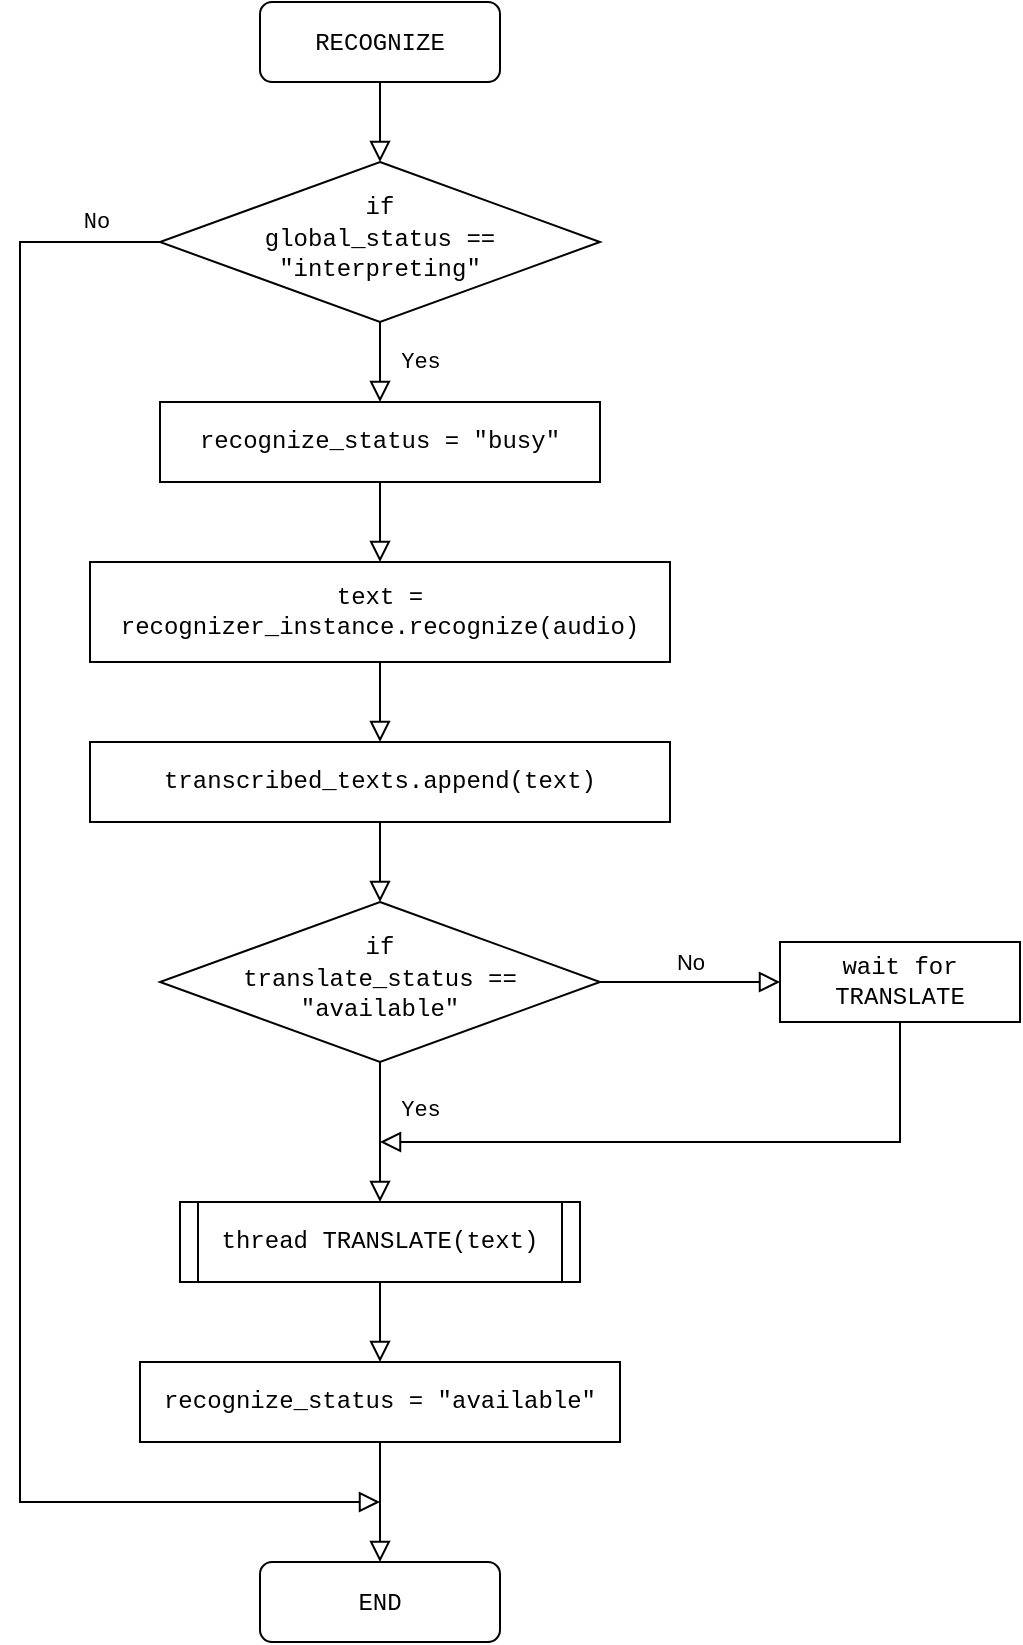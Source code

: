 <mxfile version="20.3.0" type="device"><diagram id="C5RBs43oDa-KdzZeNtuy" name="Page-1"><mxGraphModel dx="1356" dy="878" grid="1" gridSize="10" guides="1" tooltips="1" connect="1" arrows="1" fold="1" page="1" pageScale="1" pageWidth="827" pageHeight="1169" math="0" shadow="0"><root><mxCell id="WIyWlLk6GJQsqaUBKTNV-0"/><mxCell id="WIyWlLk6GJQsqaUBKTNV-1" parent="WIyWlLk6GJQsqaUBKTNV-0"/><mxCell id="ikbA61GNOhEXFyAfqwjC-5" value="" style="edgeStyle=orthogonalEdgeStyle;rounded=0;jumpSize=6;orthogonalLoop=1;jettySize=auto;html=1;labelBackgroundColor=default;strokeColor=default;strokeWidth=1;fontFamily=Courier New;endArrow=block;endFill=0;endSize=8;" parent="WIyWlLk6GJQsqaUBKTNV-1" source="WIyWlLk6GJQsqaUBKTNV-3" target="WIyWlLk6GJQsqaUBKTNV-6" edge="1"><mxGeometry relative="1" as="geometry"/></mxCell><mxCell id="WIyWlLk6GJQsqaUBKTNV-3" value="&lt;font face=&quot;Courier New&quot;&gt;RECOGNIZE&lt;/font&gt;" style="rounded=1;whiteSpace=wrap;html=1;fontSize=12;glass=0;strokeWidth=1;shadow=0;" parent="WIyWlLk6GJQsqaUBKTNV-1" vertex="1"><mxGeometry x="260" y="80" width="120" height="40" as="geometry"/></mxCell><mxCell id="WIyWlLk6GJQsqaUBKTNV-5" value="No" style="edgeStyle=orthogonalEdgeStyle;rounded=0;html=1;jettySize=auto;orthogonalLoop=1;fontSize=11;endArrow=block;endFill=0;endSize=8;strokeWidth=1;shadow=0;labelBackgroundColor=none;fontFamily=Courier New;" parent="WIyWlLk6GJQsqaUBKTNV-1" source="WIyWlLk6GJQsqaUBKTNV-6" edge="1"><mxGeometry x="-0.926" y="-10" relative="1" as="geometry"><mxPoint as="offset"/><mxPoint x="320" y="830" as="targetPoint"/><Array as="points"><mxPoint x="140" y="200"/><mxPoint x="140" y="830"/></Array></mxGeometry></mxCell><mxCell id="WIyWlLk6GJQsqaUBKTNV-6" value="&lt;font face=&quot;Courier New&quot;&gt;if &lt;br&gt;global_status == &quot;interpreting&quot;&lt;/font&gt;" style="rhombus;whiteSpace=wrap;html=1;shadow=0;fontFamily=Helvetica;fontSize=12;align=center;strokeWidth=1;spacing=6;spacingTop=-4;" parent="WIyWlLk6GJQsqaUBKTNV-1" vertex="1"><mxGeometry x="210" y="160" width="220" height="80" as="geometry"/></mxCell><mxCell id="WIyWlLk6GJQsqaUBKTNV-8" value="&lt;font face=&quot;Courier New&quot;&gt;Yes&lt;/font&gt;" style="rounded=0;html=1;jettySize=auto;orthogonalLoop=1;fontSize=11;endArrow=block;endFill=0;endSize=8;strokeWidth=1;shadow=0;labelBackgroundColor=none;edgeStyle=orthogonalEdgeStyle;entryX=0.5;entryY=0;entryDx=0;entryDy=0;" parent="WIyWlLk6GJQsqaUBKTNV-1" source="WIyWlLk6GJQsqaUBKTNV-10" edge="1"><mxGeometry x="-0.334" y="20" relative="1" as="geometry"><mxPoint as="offset"/><mxPoint x="320" y="680" as="targetPoint"/></mxGeometry></mxCell><mxCell id="WIyWlLk6GJQsqaUBKTNV-9" value="No" style="edgeStyle=orthogonalEdgeStyle;rounded=0;html=1;jettySize=auto;orthogonalLoop=1;fontSize=11;endArrow=block;endFill=0;endSize=8;strokeWidth=1;shadow=0;labelBackgroundColor=none;entryX=0;entryY=0.5;entryDx=0;entryDy=0;" parent="WIyWlLk6GJQsqaUBKTNV-1" source="WIyWlLk6GJQsqaUBKTNV-10" target="ikbA61GNOhEXFyAfqwjC-16" edge="1"><mxGeometry y="10" relative="1" as="geometry"><mxPoint as="offset"/><mxPoint x="520" y="600" as="targetPoint"/></mxGeometry></mxCell><mxCell id="WIyWlLk6GJQsqaUBKTNV-10" value="&lt;font face=&quot;Courier New&quot;&gt;if &lt;br&gt;translate_status == &quot;available&quot;&lt;/font&gt;" style="rhombus;whiteSpace=wrap;html=1;shadow=0;fontFamily=Helvetica;fontSize=12;align=center;strokeWidth=1;spacing=6;spacingTop=-4;" parent="WIyWlLk6GJQsqaUBKTNV-1" vertex="1"><mxGeometry x="210" y="530" width="220" height="80" as="geometry"/></mxCell><mxCell id="WIyWlLk6GJQsqaUBKTNV-11" value="&lt;font face=&quot;Courier New&quot;&gt;END&lt;/font&gt;" style="rounded=1;whiteSpace=wrap;html=1;fontSize=12;glass=0;strokeWidth=1;shadow=0;" parent="WIyWlLk6GJQsqaUBKTNV-1" vertex="1"><mxGeometry x="260" y="860" width="120" height="40" as="geometry"/></mxCell><mxCell id="ikbA61GNOhEXFyAfqwjC-8" value="" style="edgeStyle=orthogonalEdgeStyle;rounded=0;jumpSize=6;orthogonalLoop=1;jettySize=auto;html=1;labelBackgroundColor=default;strokeColor=default;strokeWidth=1;fontFamily=Courier New;endArrow=block;endFill=0;endSize=8;labelBorderColor=none;entryX=0.5;entryY=0;entryDx=0;entryDy=0;" parent="WIyWlLk6GJQsqaUBKTNV-1" source="ikbA61GNOhEXFyAfqwjC-1" target="SDTfm7WtazUu3LUmF8Dl-2" edge="1"><mxGeometry relative="1" as="geometry"><mxPoint x="320" y="450" as="targetPoint"/></mxGeometry></mxCell><mxCell id="ikbA61GNOhEXFyAfqwjC-1" value="text = recognizer_instance.recognize(audio)" style="rounded=0;whiteSpace=wrap;html=1;fontFamily=Courier New;" parent="WIyWlLk6GJQsqaUBKTNV-1" vertex="1"><mxGeometry x="175" y="360" width="290" height="50" as="geometry"/></mxCell><mxCell id="ikbA61GNOhEXFyAfqwjC-7" value="Yes" style="edgeStyle=orthogonalEdgeStyle;rounded=0;html=1;jettySize=auto;orthogonalLoop=1;fontSize=11;endArrow=block;endFill=0;endSize=8;strokeWidth=1;shadow=0;labelBackgroundColor=none;fontFamily=Courier New;exitX=0.5;exitY=1;exitDx=0;exitDy=0;" parent="WIyWlLk6GJQsqaUBKTNV-1" source="WIyWlLk6GJQsqaUBKTNV-6" edge="1"><mxGeometry y="20" relative="1" as="geometry"><mxPoint as="offset"/><mxPoint x="350" y="260" as="sourcePoint"/><mxPoint x="320" y="280" as="targetPoint"/></mxGeometry></mxCell><mxCell id="ikbA61GNOhEXFyAfqwjC-10" value="" style="edgeStyle=orthogonalEdgeStyle;rounded=0;jumpSize=6;orthogonalLoop=1;jettySize=auto;html=1;labelBackgroundColor=default;labelBorderColor=none;strokeColor=default;strokeWidth=1;fontFamily=Courier New;endArrow=block;endFill=0;endSize=8;exitX=0.5;exitY=1;exitDx=0;exitDy=0;" parent="WIyWlLk6GJQsqaUBKTNV-1" source="SDTfm7WtazUu3LUmF8Dl-2" target="WIyWlLk6GJQsqaUBKTNV-10" edge="1"><mxGeometry relative="1" as="geometry"><mxPoint x="320" y="490" as="sourcePoint"/></mxGeometry></mxCell><mxCell id="SDTfm7WtazUu3LUmF8Dl-4" value="" style="edgeStyle=orthogonalEdgeStyle;rounded=0;orthogonalLoop=1;jettySize=auto;html=1;endSize=8;endArrow=block;endFill=0;" parent="WIyWlLk6GJQsqaUBKTNV-1" source="ikbA61GNOhEXFyAfqwjC-11" target="SDTfm7WtazUu3LUmF8Dl-3" edge="1"><mxGeometry relative="1" as="geometry"/></mxCell><mxCell id="ikbA61GNOhEXFyAfqwjC-11" value="thread TRANSLATE(text)" style="shape=process;whiteSpace=wrap;html=1;backgroundOutline=1;fontFamily=Courier New;size=0.045;" parent="WIyWlLk6GJQsqaUBKTNV-1" vertex="1"><mxGeometry x="220" y="680" width="200" height="40" as="geometry"/></mxCell><mxCell id="ikbA61GNOhEXFyAfqwjC-20" style="edgeStyle=orthogonalEdgeStyle;rounded=0;jumpSize=6;orthogonalLoop=1;jettySize=auto;html=1;labelBackgroundColor=default;labelBorderColor=none;strokeColor=default;strokeWidth=1;fontFamily=Courier New;endArrow=block;endFill=0;endSize=8;" parent="WIyWlLk6GJQsqaUBKTNV-1" source="ikbA61GNOhEXFyAfqwjC-16" edge="1"><mxGeometry relative="1" as="geometry"><mxPoint x="320" y="650" as="targetPoint"/><Array as="points"><mxPoint x="580" y="650"/><mxPoint x="320" y="650"/></Array></mxGeometry></mxCell><mxCell id="ikbA61GNOhEXFyAfqwjC-16" value="wait for TRANSLATE" style="rounded=0;whiteSpace=wrap;html=1;fontFamily=Courier New;" parent="WIyWlLk6GJQsqaUBKTNV-1" vertex="1"><mxGeometry x="520" y="550" width="120" height="40" as="geometry"/></mxCell><mxCell id="SDTfm7WtazUu3LUmF8Dl-1" value="" style="edgeStyle=orthogonalEdgeStyle;rounded=0;orthogonalLoop=1;jettySize=auto;html=1;endSize=8;endArrow=block;endFill=0;" parent="WIyWlLk6GJQsqaUBKTNV-1" source="SDTfm7WtazUu3LUmF8Dl-0" target="ikbA61GNOhEXFyAfqwjC-1" edge="1"><mxGeometry relative="1" as="geometry"/></mxCell><mxCell id="SDTfm7WtazUu3LUmF8Dl-0" value="recognize_status = &quot;busy&quot;" style="rounded=0;whiteSpace=wrap;html=1;fontFamily=Courier New;" parent="WIyWlLk6GJQsqaUBKTNV-1" vertex="1"><mxGeometry x="210" y="280" width="220" height="40" as="geometry"/></mxCell><mxCell id="SDTfm7WtazUu3LUmF8Dl-2" value="transcribed_texts.append(text)" style="rounded=0;whiteSpace=wrap;html=1;fontFamily=Courier New;" parent="WIyWlLk6GJQsqaUBKTNV-1" vertex="1"><mxGeometry x="175" y="450" width="290" height="40" as="geometry"/></mxCell><mxCell id="SDTfm7WtazUu3LUmF8Dl-5" value="" style="edgeStyle=orthogonalEdgeStyle;rounded=0;orthogonalLoop=1;jettySize=auto;html=1;endSize=8;endArrow=block;endFill=0;" parent="WIyWlLk6GJQsqaUBKTNV-1" source="SDTfm7WtazUu3LUmF8Dl-3" target="WIyWlLk6GJQsqaUBKTNV-11" edge="1"><mxGeometry relative="1" as="geometry"/></mxCell><mxCell id="SDTfm7WtazUu3LUmF8Dl-3" value="recognize_status = &quot;available&quot;" style="rounded=0;whiteSpace=wrap;html=1;fontFamily=Courier New;" parent="WIyWlLk6GJQsqaUBKTNV-1" vertex="1"><mxGeometry x="200" y="760" width="240" height="40" as="geometry"/></mxCell></root></mxGraphModel></diagram></mxfile>
